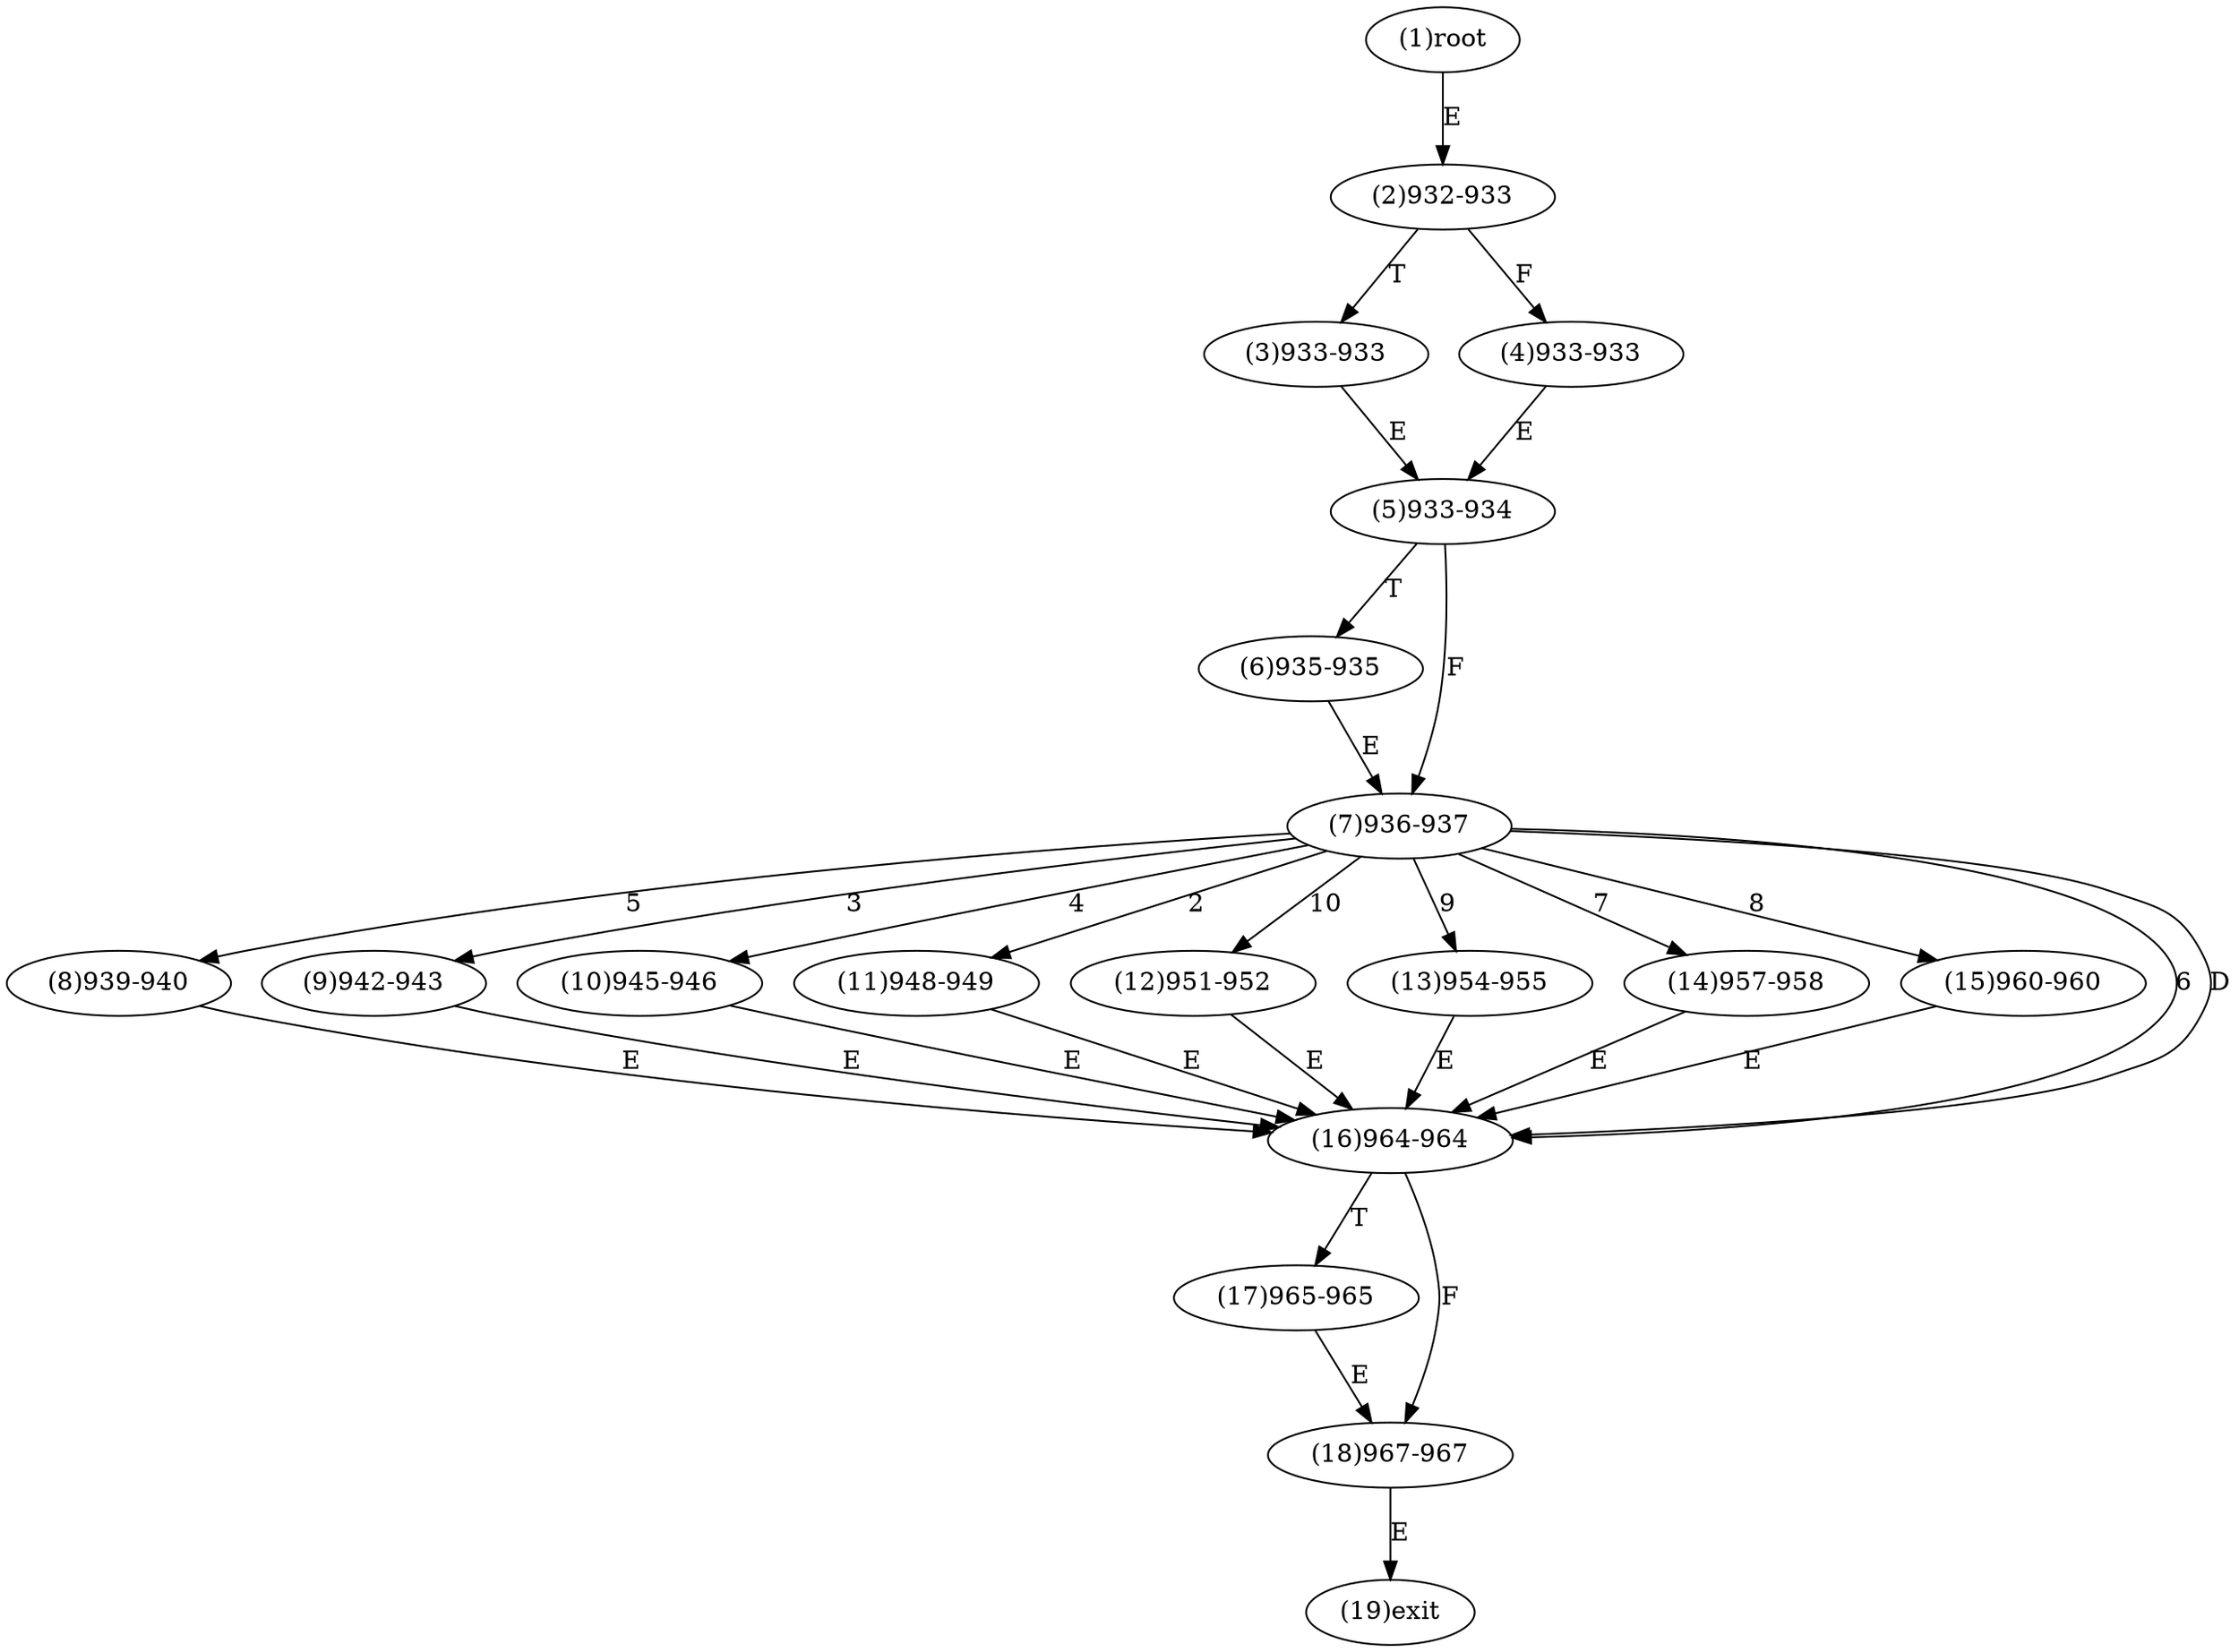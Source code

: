 digraph "" { 
1[ label="(1)root"];
2[ label="(2)932-933"];
3[ label="(3)933-933"];
4[ label="(4)933-933"];
5[ label="(5)933-934"];
6[ label="(6)935-935"];
7[ label="(7)936-937"];
8[ label="(8)939-940"];
9[ label="(9)942-943"];
10[ label="(10)945-946"];
11[ label="(11)948-949"];
12[ label="(12)951-952"];
13[ label="(13)954-955"];
14[ label="(14)957-958"];
15[ label="(15)960-960"];
17[ label="(17)965-965"];
16[ label="(16)964-964"];
19[ label="(19)exit"];
18[ label="(18)967-967"];
1->2[ label="E"];
2->4[ label="F"];
2->3[ label="T"];
3->5[ label="E"];
4->5[ label="E"];
5->7[ label="F"];
5->6[ label="T"];
6->7[ label="E"];
7->11[ label="2"];
7->9[ label="3"];
7->10[ label="4"];
7->8[ label="5"];
7->16[ label="6"];
7->14[ label="7"];
7->15[ label="8"];
7->13[ label="9"];
7->12[ label="10"];
7->16[ label="D"];
8->16[ label="E"];
9->16[ label="E"];
10->16[ label="E"];
11->16[ label="E"];
12->16[ label="E"];
13->16[ label="E"];
14->16[ label="E"];
15->16[ label="E"];
16->18[ label="F"];
16->17[ label="T"];
17->18[ label="E"];
18->19[ label="E"];
}